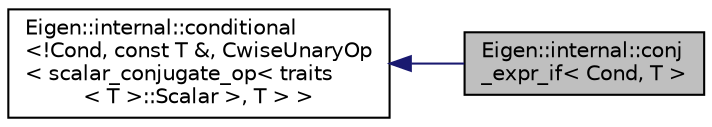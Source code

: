 digraph "Eigen::internal::conj_expr_if&lt; Cond, T &gt;"
{
  edge [fontname="Helvetica",fontsize="10",labelfontname="Helvetica",labelfontsize="10"];
  node [fontname="Helvetica",fontsize="10",shape=record];
  rankdir="LR";
  Node1 [label="Eigen::internal::conj\l_expr_if\< Cond, T \>",height=0.2,width=0.4,color="black", fillcolor="grey75", style="filled" fontcolor="black"];
  Node2 -> Node1 [dir="back",color="midnightblue",fontsize="10",style="solid",fontname="Helvetica"];
  Node2 [label="Eigen::internal::conditional\l\<!Cond, const T &, CwiseUnaryOp\l\< scalar_conjugate_op\< traits\l\< T \>::Scalar \>, T \> \>",height=0.2,width=0.4,color="black", fillcolor="white", style="filled",URL="$structEigen_1_1internal_1_1conditional.html"];
}
